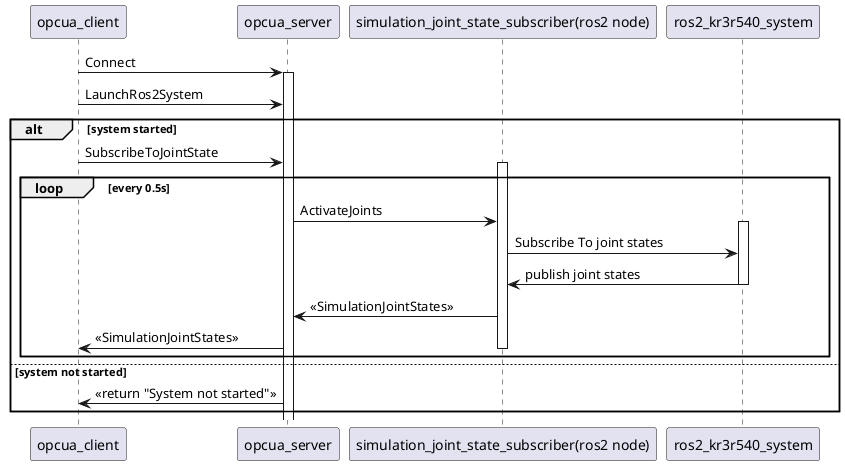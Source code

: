 @startuml "Local Server Sequence Diagram - Activate Joints"


participant "opcua_server" as opcua_server order 2
participant "opcua_client" as opcua_client  order 1
participant "ros2_kr3r540_system" as ros2_system order 4
participant "simulation_joint_state_subscriber(ros2 node)" as simulation_joint_state_subscriber order 3

opcua_client -> opcua_server: Connect
activate opcua_server

opcua_client -> opcua_server: LaunchRos2System

alt system started 

    opcua_client -> opcua_server: SubscribeToJointState
    loop every 0.5s
        activate simulation_joint_state_subscriber
            opcua_server -> simulation_joint_state_subscriber: ActivateJoints
            activate ros2_system
                simulation_joint_state_subscriber -> ros2_system: Subscribe To joint states
                ros2_system -> simulation_joint_state_subscriber: publish joint states
            deactivate ros2_system
            simulation_joint_state_subscriber -> opcua_server: <<SimulationJointStates>>
            opcua_server -> opcua_client: <<SimulationJointStates>>
        deactivate simulation_joint_state_subscriber
    end

else system not started
    opcua_server -> opcua_client: << return "System not started">>

end



@enduml 
